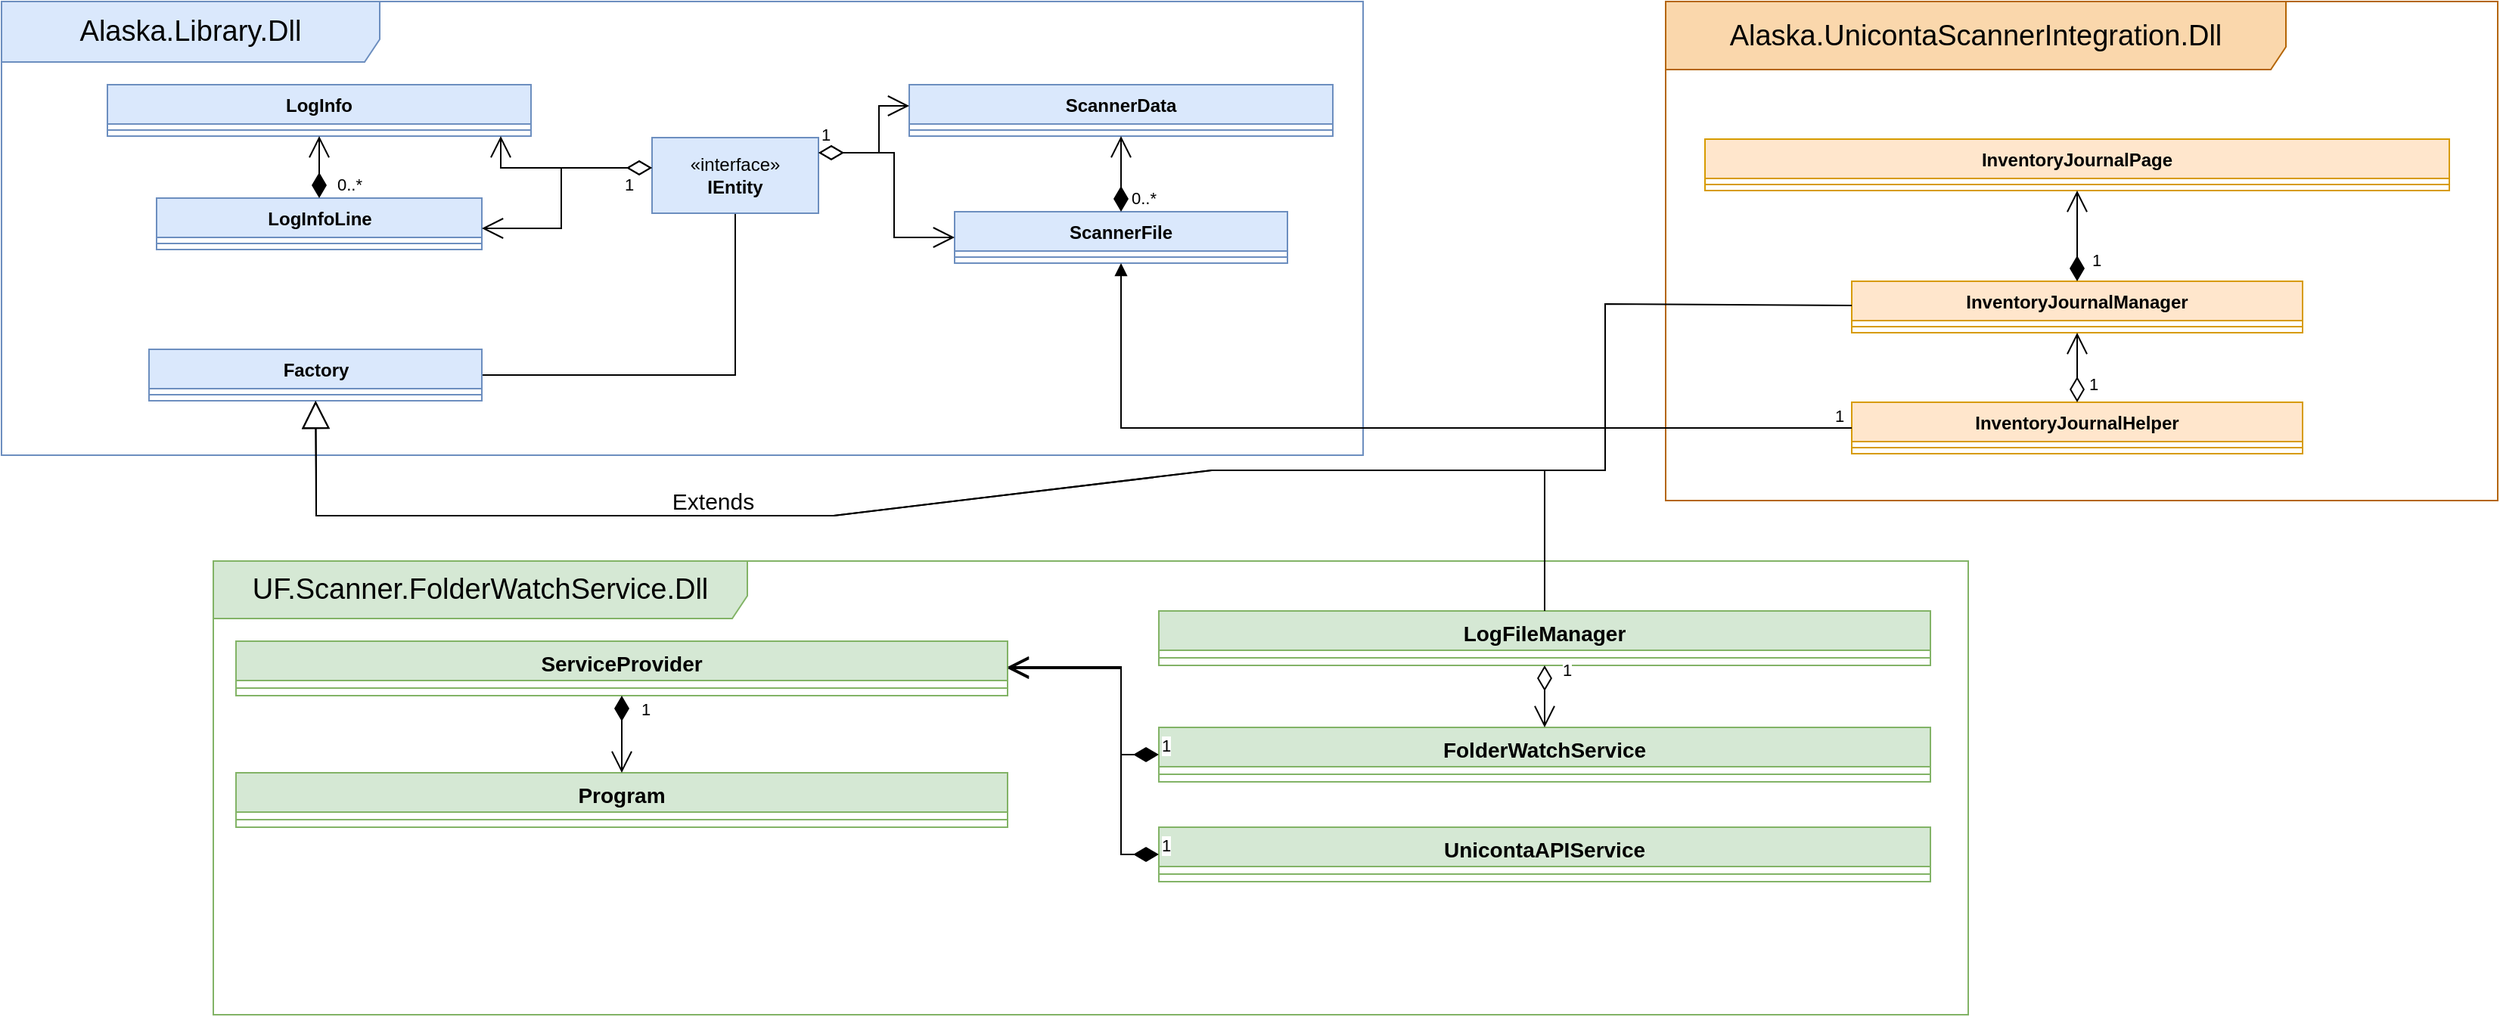<mxfile version="22.1.2" type="device">
  <diagram name="Side-1" id="1HAKwUtCrYbmhukwGBtW">
    <mxGraphModel dx="2795" dy="703" grid="1" gridSize="10" guides="1" tooltips="1" connect="1" arrows="1" fold="1" page="1" pageScale="1" pageWidth="827" pageHeight="1169" math="0" shadow="0">
      <root>
        <mxCell id="0" />
        <mxCell id="1" parent="0" />
        <mxCell id="kops_oNjQdUsd1fo48Lo-5" value="Alaska.Library.Dll" style="shape=umlFrame;whiteSpace=wrap;html=1;pointerEvents=0;width=250;height=40;swimlaneFillColor=default;fontSize=19;fillColor=#dae8fc;strokeColor=#6c8ebf;" vertex="1" parent="1">
          <mxGeometry x="760" y="30" width="900" height="300" as="geometry" />
        </mxCell>
        <mxCell id="kops_oNjQdUsd1fo48Lo-8" value="LogInfo" style="swimlane;fontStyle=1;align=center;verticalAlign=top;childLayout=stackLayout;horizontal=1;startSize=26;horizontalStack=0;resizeParent=1;resizeParentMax=0;resizeLast=0;collapsible=1;marginBottom=0;whiteSpace=wrap;html=1;swimlaneFillColor=default;fillColor=#dae8fc;strokeColor=#6c8ebf;" vertex="1" parent="1">
          <mxGeometry x="830" y="85" width="280" height="34" as="geometry" />
        </mxCell>
        <mxCell id="kops_oNjQdUsd1fo48Lo-14" value="" style="line;strokeWidth=1;fillColor=none;align=left;verticalAlign=middle;spacingTop=-1;spacingLeft=3;spacingRight=3;rotatable=0;labelPosition=right;points=[];portConstraint=eastwest;strokeColor=inherit;" vertex="1" parent="kops_oNjQdUsd1fo48Lo-8">
          <mxGeometry y="26" width="280" height="8" as="geometry" />
        </mxCell>
        <mxCell id="kops_oNjQdUsd1fo48Lo-17" value="LogInfoLine" style="swimlane;fontStyle=1;align=center;verticalAlign=top;childLayout=stackLayout;horizontal=1;startSize=26;horizontalStack=0;resizeParent=1;resizeParentMax=0;resizeLast=0;collapsible=1;marginBottom=0;whiteSpace=wrap;html=1;swimlaneFillColor=default;fillColor=#dae8fc;strokeColor=#6c8ebf;" vertex="1" parent="1">
          <mxGeometry x="862.5" y="160" width="215" height="34" as="geometry" />
        </mxCell>
        <mxCell id="kops_oNjQdUsd1fo48Lo-24" value="" style="line;strokeWidth=1;fillColor=none;align=left;verticalAlign=middle;spacingTop=-1;spacingLeft=3;spacingRight=3;rotatable=0;labelPosition=right;points=[];portConstraint=eastwest;strokeColor=inherit;" vertex="1" parent="kops_oNjQdUsd1fo48Lo-17">
          <mxGeometry y="26" width="215" height="8" as="geometry" />
        </mxCell>
        <mxCell id="kops_oNjQdUsd1fo48Lo-93" style="edgeStyle=orthogonalEdgeStyle;rounded=0;orthogonalLoop=1;jettySize=auto;html=1;endArrow=none;endFill=0;" edge="1" parent="1" source="kops_oNjQdUsd1fo48Lo-26" target="kops_oNjQdUsd1fo48Lo-87">
          <mxGeometry relative="1" as="geometry" />
        </mxCell>
        <mxCell id="kops_oNjQdUsd1fo48Lo-26" value="Factory" style="swimlane;fontStyle=1;align=center;verticalAlign=top;childLayout=stackLayout;horizontal=1;startSize=26;horizontalStack=0;resizeParent=1;resizeParentMax=0;resizeLast=0;collapsible=1;marginBottom=0;whiteSpace=wrap;html=1;fillColor=#dae8fc;strokeColor=#6c8ebf;swimlaneFillColor=default;" vertex="1" parent="1">
          <mxGeometry x="857.5" y="260" width="220" height="34" as="geometry" />
        </mxCell>
        <mxCell id="kops_oNjQdUsd1fo48Lo-27" value="" style="line;strokeWidth=1;fillColor=none;align=left;verticalAlign=middle;spacingTop=-1;spacingLeft=3;spacingRight=3;rotatable=0;labelPosition=right;points=[];portConstraint=eastwest;strokeColor=inherit;" vertex="1" parent="kops_oNjQdUsd1fo48Lo-26">
          <mxGeometry y="26" width="220" height="8" as="geometry" />
        </mxCell>
        <mxCell id="kops_oNjQdUsd1fo48Lo-32" value="ScannerData" style="swimlane;fontStyle=1;align=center;verticalAlign=top;childLayout=stackLayout;horizontal=1;startSize=26;horizontalStack=0;resizeParent=1;resizeParentMax=0;resizeLast=0;collapsible=1;marginBottom=0;whiteSpace=wrap;html=1;swimlaneFillColor=default;fillColor=#dae8fc;strokeColor=#6c8ebf;" vertex="1" parent="1">
          <mxGeometry x="1360" y="85" width="280" height="34" as="geometry" />
        </mxCell>
        <mxCell id="kops_oNjQdUsd1fo48Lo-37" value="" style="line;strokeWidth=1;fillColor=none;align=left;verticalAlign=middle;spacingTop=-1;spacingLeft=3;spacingRight=3;rotatable=0;labelPosition=right;points=[];portConstraint=eastwest;strokeColor=inherit;" vertex="1" parent="kops_oNjQdUsd1fo48Lo-32">
          <mxGeometry y="26" width="280" height="8" as="geometry" />
        </mxCell>
        <mxCell id="kops_oNjQdUsd1fo48Lo-39" value="ScannerFile" style="swimlane;fontStyle=1;align=center;verticalAlign=top;childLayout=stackLayout;horizontal=1;startSize=26;horizontalStack=0;resizeParent=1;resizeParentMax=0;resizeLast=0;collapsible=1;marginBottom=0;whiteSpace=wrap;html=1;fillColor=#dae8fc;strokeColor=#6c8ebf;swimlaneFillColor=default;" vertex="1" parent="1">
          <mxGeometry x="1390" y="169" width="220" height="34" as="geometry" />
        </mxCell>
        <mxCell id="kops_oNjQdUsd1fo48Lo-40" value="" style="line;strokeWidth=1;fillColor=none;align=left;verticalAlign=middle;spacingTop=-1;spacingLeft=3;spacingRight=3;rotatable=0;labelPosition=right;points=[];portConstraint=eastwest;strokeColor=inherit;" vertex="1" parent="kops_oNjQdUsd1fo48Lo-39">
          <mxGeometry y="26" width="220" height="8" as="geometry" />
        </mxCell>
        <mxCell id="kops_oNjQdUsd1fo48Lo-43" value="0..*" style="endArrow=open;html=1;endSize=12;startArrow=diamondThin;startSize=14;startFill=1;edgeStyle=orthogonalEdgeStyle;align=left;verticalAlign=bottom;rounded=0;" edge="1" parent="1" source="kops_oNjQdUsd1fo48Lo-39" target="kops_oNjQdUsd1fo48Lo-32">
          <mxGeometry x="-1" y="-5" relative="1" as="geometry">
            <mxPoint x="1385" y="255" as="sourcePoint" />
            <mxPoint x="1545" y="255" as="targetPoint" />
            <mxPoint as="offset" />
          </mxGeometry>
        </mxCell>
        <mxCell id="kops_oNjQdUsd1fo48Lo-44" value="0..*" style="endArrow=open;html=1;endSize=12;startArrow=diamondThin;startSize=14;startFill=1;edgeStyle=orthogonalEdgeStyle;align=left;verticalAlign=bottom;rounded=0;" edge="1" parent="1" source="kops_oNjQdUsd1fo48Lo-17" target="kops_oNjQdUsd1fo48Lo-8">
          <mxGeometry x="-1" y="-10" relative="1" as="geometry">
            <mxPoint x="1130" y="202" as="sourcePoint" />
            <mxPoint x="1130" y="152" as="targetPoint" />
            <mxPoint as="offset" />
            <Array as="points">
              <mxPoint x="970" y="140" />
              <mxPoint x="970" y="140" />
            </Array>
          </mxGeometry>
        </mxCell>
        <mxCell id="kops_oNjQdUsd1fo48Lo-45" value="UF.Scanner.FolderWatchService.Dll" style="shape=umlFrame;whiteSpace=wrap;html=1;pointerEvents=0;width=353;height=38;swimlaneFillColor=default;fontSize=19;fillColor=#d5e8d4;strokeColor=#82b366;" vertex="1" parent="1">
          <mxGeometry x="900" y="400" width="1160" height="300" as="geometry" />
        </mxCell>
        <mxCell id="kops_oNjQdUsd1fo48Lo-47" value="FolderWatchService" style="swimlane;fontStyle=1;align=center;verticalAlign=top;childLayout=stackLayout;horizontal=1;startSize=26;horizontalStack=0;resizeParent=1;resizeParentMax=0;resizeLast=0;collapsible=1;marginBottom=0;whiteSpace=wrap;html=1;swimlaneFillColor=default;fillColor=#d5e8d4;strokeColor=#82b366;fontSize=14;" vertex="1" parent="1">
          <mxGeometry x="1525" y="510" width="510" height="36" as="geometry" />
        </mxCell>
        <mxCell id="kops_oNjQdUsd1fo48Lo-51" value="" style="line;strokeWidth=1;fillColor=none;align=left;verticalAlign=middle;spacingTop=-1;spacingLeft=3;spacingRight=3;rotatable=0;labelPosition=right;points=[];portConstraint=eastwest;strokeColor=inherit;fontSize=14;" vertex="1" parent="kops_oNjQdUsd1fo48Lo-47">
          <mxGeometry y="26" width="510" height="10" as="geometry" />
        </mxCell>
        <mxCell id="kops_oNjQdUsd1fo48Lo-58" value="LogFileManager" style="swimlane;fontStyle=1;align=center;verticalAlign=top;childLayout=stackLayout;horizontal=1;startSize=26;horizontalStack=0;resizeParent=1;resizeParentMax=0;resizeLast=0;collapsible=1;marginBottom=0;whiteSpace=wrap;html=1;swimlaneFillColor=default;fillColor=#d5e8d4;strokeColor=#82b366;fontSize=14;" vertex="1" parent="1">
          <mxGeometry x="1525" y="433" width="510" height="36" as="geometry" />
        </mxCell>
        <mxCell id="kops_oNjQdUsd1fo48Lo-60" value="" style="line;strokeWidth=1;fillColor=none;align=left;verticalAlign=middle;spacingTop=-1;spacingLeft=3;spacingRight=3;rotatable=0;labelPosition=right;points=[];portConstraint=eastwest;strokeColor=inherit;fontSize=14;" vertex="1" parent="kops_oNjQdUsd1fo48Lo-58">
          <mxGeometry y="26" width="510" height="10" as="geometry" />
        </mxCell>
        <mxCell id="kops_oNjQdUsd1fo48Lo-65" value="ServiceProvider" style="swimlane;fontStyle=1;align=center;verticalAlign=top;childLayout=stackLayout;horizontal=1;startSize=26;horizontalStack=0;resizeParent=1;resizeParentMax=0;resizeLast=0;collapsible=1;marginBottom=0;whiteSpace=wrap;html=1;swimlaneFillColor=default;fillColor=#d5e8d4;strokeColor=#82b366;fontSize=14;" vertex="1" parent="1">
          <mxGeometry x="915" y="453" width="510" height="36" as="geometry" />
        </mxCell>
        <mxCell id="kops_oNjQdUsd1fo48Lo-67" value="" style="line;strokeWidth=1;fillColor=none;align=left;verticalAlign=middle;spacingTop=-1;spacingLeft=3;spacingRight=3;rotatable=0;labelPosition=right;points=[];portConstraint=eastwest;strokeColor=inherit;fontSize=14;" vertex="1" parent="kops_oNjQdUsd1fo48Lo-65">
          <mxGeometry y="26" width="510" height="10" as="geometry" />
        </mxCell>
        <mxCell id="kops_oNjQdUsd1fo48Lo-75" value="Program" style="swimlane;fontStyle=1;align=center;verticalAlign=top;childLayout=stackLayout;horizontal=1;startSize=26;horizontalStack=0;resizeParent=1;resizeParentMax=0;resizeLast=0;collapsible=1;marginBottom=0;whiteSpace=wrap;html=1;swimlaneFillColor=default;fillColor=#d5e8d4;strokeColor=#82b366;fontSize=14;" vertex="1" parent="1">
          <mxGeometry x="915" y="540" width="510" height="36" as="geometry" />
        </mxCell>
        <mxCell id="kops_oNjQdUsd1fo48Lo-76" value="" style="line;strokeWidth=1;fillColor=none;align=left;verticalAlign=middle;spacingTop=-1;spacingLeft=3;spacingRight=3;rotatable=0;labelPosition=right;points=[];portConstraint=eastwest;strokeColor=inherit;fontSize=14;" vertex="1" parent="kops_oNjQdUsd1fo48Lo-75">
          <mxGeometry y="26" width="510" height="10" as="geometry" />
        </mxCell>
        <mxCell id="kops_oNjQdUsd1fo48Lo-79" value="UnicontaAPIService" style="swimlane;fontStyle=1;align=center;verticalAlign=top;childLayout=stackLayout;horizontal=1;startSize=26;horizontalStack=0;resizeParent=1;resizeParentMax=0;resizeLast=0;collapsible=1;marginBottom=0;whiteSpace=wrap;html=1;swimlaneFillColor=default;fillColor=#d5e8d4;strokeColor=#82b366;fontSize=14;" vertex="1" parent="1">
          <mxGeometry x="1525" y="576" width="510" height="36" as="geometry" />
        </mxCell>
        <mxCell id="kops_oNjQdUsd1fo48Lo-80" value="" style="line;strokeWidth=1;fillColor=none;align=left;verticalAlign=middle;spacingTop=-1;spacingLeft=3;spacingRight=3;rotatable=0;labelPosition=right;points=[];portConstraint=eastwest;strokeColor=inherit;fontSize=14;" vertex="1" parent="kops_oNjQdUsd1fo48Lo-79">
          <mxGeometry y="26" width="510" height="10" as="geometry" />
        </mxCell>
        <mxCell id="kops_oNjQdUsd1fo48Lo-81" value="1" style="endArrow=open;html=1;endSize=12;startArrow=diamondThin;startSize=14;startFill=1;edgeStyle=orthogonalEdgeStyle;align=left;verticalAlign=bottom;rounded=0;" edge="1" parent="1" source="kops_oNjQdUsd1fo48Lo-65" target="kops_oNjQdUsd1fo48Lo-75">
          <mxGeometry x="-0.294" y="11" relative="1" as="geometry">
            <mxPoint x="1560" y="650" as="sourcePoint" />
            <mxPoint x="1720" y="650" as="targetPoint" />
            <mxPoint as="offset" />
          </mxGeometry>
        </mxCell>
        <mxCell id="kops_oNjQdUsd1fo48Lo-82" value="1" style="endArrow=open;html=1;endSize=12;startArrow=diamondThin;startSize=14;startFill=0;edgeStyle=orthogonalEdgeStyle;align=left;verticalAlign=bottom;rounded=0;" edge="1" parent="1" source="kops_oNjQdUsd1fo48Lo-58" target="kops_oNjQdUsd1fo48Lo-47">
          <mxGeometry x="-0.408" y="10" relative="1" as="geometry">
            <mxPoint x="1480" y="610" as="sourcePoint" />
            <mxPoint x="1640" y="610" as="targetPoint" />
            <mxPoint as="offset" />
          </mxGeometry>
        </mxCell>
        <mxCell id="kops_oNjQdUsd1fo48Lo-86" value="&lt;font style=&quot;font-size: 15px;&quot;&gt;Extends&lt;/font&gt;" style="endArrow=block;endSize=16;endFill=0;html=1;rounded=0;" edge="1" parent="1" source="kops_oNjQdUsd1fo48Lo-58" target="kops_oNjQdUsd1fo48Lo-26">
          <mxGeometry x="0.312" y="-10" width="160" relative="1" as="geometry">
            <mxPoint x="650" y="290" as="sourcePoint" />
            <mxPoint x="810" y="290" as="targetPoint" />
            <Array as="points">
              <mxPoint x="1780" y="340" />
              <mxPoint x="1560" y="340" />
              <mxPoint x="1310" y="370" />
              <mxPoint x="968" y="370" />
              <mxPoint x="968" y="340" />
            </Array>
            <mxPoint as="offset" />
          </mxGeometry>
        </mxCell>
        <mxCell id="kops_oNjQdUsd1fo48Lo-87" value="«interface»&lt;br&gt;&lt;b&gt;IEntity&lt;/b&gt;" style="html=1;whiteSpace=wrap;fillColor=#dae8fc;strokeColor=#6c8ebf;" vertex="1" parent="1">
          <mxGeometry x="1190" y="120" width="110" height="50" as="geometry" />
        </mxCell>
        <mxCell id="kops_oNjQdUsd1fo48Lo-88" value="1" style="endArrow=open;html=1;endSize=12;startArrow=diamondThin;startSize=14;startFill=0;edgeStyle=orthogonalEdgeStyle;align=left;verticalAlign=bottom;rounded=0;jumpStyle=none;" edge="1" parent="1" source="kops_oNjQdUsd1fo48Lo-87" target="kops_oNjQdUsd1fo48Lo-32">
          <mxGeometry x="-1" y="3" relative="1" as="geometry">
            <mxPoint x="1300" y="127" as="sourcePoint" />
            <mxPoint x="1360" y="99.0" as="targetPoint" />
            <Array as="points">
              <mxPoint x="1340" y="130" />
              <mxPoint x="1340" y="99" />
            </Array>
          </mxGeometry>
        </mxCell>
        <mxCell id="kops_oNjQdUsd1fo48Lo-90" value="1" style="endArrow=open;html=1;endSize=12;startArrow=diamondThin;startSize=14;startFill=0;edgeStyle=orthogonalEdgeStyle;align=left;verticalAlign=bottom;rounded=0;jumpStyle=none;" edge="1" parent="1" source="kops_oNjQdUsd1fo48Lo-87" target="kops_oNjQdUsd1fo48Lo-39">
          <mxGeometry x="-1" y="3" relative="1" as="geometry">
            <mxPoint x="1310" y="137" as="sourcePoint" />
            <mxPoint x="1370" y="109" as="targetPoint" />
            <Array as="points">
              <mxPoint x="1350" y="130" />
              <mxPoint x="1350" y="186" />
            </Array>
          </mxGeometry>
        </mxCell>
        <mxCell id="kops_oNjQdUsd1fo48Lo-91" value="" style="endArrow=open;html=1;endSize=12;startArrow=diamondThin;startSize=14;startFill=0;edgeStyle=orthogonalEdgeStyle;align=left;verticalAlign=bottom;rounded=0;jumpStyle=none;" edge="1" parent="1" source="kops_oNjQdUsd1fo48Lo-87" target="kops_oNjQdUsd1fo48Lo-17">
          <mxGeometry x="-0.738" y="20" relative="1" as="geometry">
            <mxPoint x="1310" y="140" as="sourcePoint" />
            <mxPoint x="1400" y="196" as="targetPoint" />
            <Array as="points">
              <mxPoint x="1130" y="140" />
              <mxPoint x="1130" y="180" />
            </Array>
            <mxPoint as="offset" />
          </mxGeometry>
        </mxCell>
        <mxCell id="kops_oNjQdUsd1fo48Lo-92" value="1" style="endArrow=open;html=1;endSize=12;startArrow=diamondThin;startSize=14;startFill=0;edgeStyle=orthogonalEdgeStyle;align=left;verticalAlign=bottom;rounded=0;jumpStyle=none;" edge="1" parent="1" source="kops_oNjQdUsd1fo48Lo-87" target="kops_oNjQdUsd1fo48Lo-8">
          <mxGeometry x="-0.669" y="20" relative="1" as="geometry">
            <mxPoint x="1200" y="150" as="sourcePoint" />
            <mxPoint x="1088" y="190" as="targetPoint" />
            <Array as="points">
              <mxPoint x="1090" y="140" />
            </Array>
            <mxPoint as="offset" />
          </mxGeometry>
        </mxCell>
        <mxCell id="kops_oNjQdUsd1fo48Lo-94" value="Alaska.UnicontaScannerIntegration.Dll" style="shape=umlFrame;whiteSpace=wrap;html=1;pointerEvents=0;width=410;height=45;swimlaneFillColor=default;fontSize=19;fillColor=#fad7ac;strokeColor=#b46504;" vertex="1" parent="1">
          <mxGeometry x="1860" y="30" width="550" height="330" as="geometry" />
        </mxCell>
        <mxCell id="kops_oNjQdUsd1fo48Lo-95" value="InventoryJournalPage" style="swimlane;fontStyle=1;align=center;verticalAlign=top;childLayout=stackLayout;horizontal=1;startSize=26;horizontalStack=0;resizeParent=1;resizeParentMax=0;resizeLast=0;collapsible=1;marginBottom=0;whiteSpace=wrap;html=1;fillColor=#ffe6cc;strokeColor=#d79b00;swimlaneFillColor=default;" vertex="1" parent="1">
          <mxGeometry x="1886" y="121" width="492" height="34" as="geometry" />
        </mxCell>
        <mxCell id="kops_oNjQdUsd1fo48Lo-97" value="" style="line;strokeWidth=1;fillColor=none;align=left;verticalAlign=middle;spacingTop=-1;spacingLeft=3;spacingRight=3;rotatable=0;labelPosition=right;points=[];portConstraint=eastwest;strokeColor=inherit;" vertex="1" parent="kops_oNjQdUsd1fo48Lo-95">
          <mxGeometry y="26" width="492" height="8" as="geometry" />
        </mxCell>
        <mxCell id="kops_oNjQdUsd1fo48Lo-109" value="InventoryJournalManager" style="swimlane;fontStyle=1;align=center;verticalAlign=top;childLayout=stackLayout;horizontal=1;startSize=26;horizontalStack=0;resizeParent=1;resizeParentMax=0;resizeLast=0;collapsible=1;marginBottom=0;whiteSpace=wrap;html=1;strokeColor=#d79b00;fontFamily=Helvetica;fontSize=12;fillColor=#ffe6cc;swimlaneFillColor=default;" vertex="1" parent="1">
          <mxGeometry x="1983" y="215" width="298" height="34" as="geometry" />
        </mxCell>
        <mxCell id="kops_oNjQdUsd1fo48Lo-111" value="" style="line;strokeWidth=1;fillColor=none;align=left;verticalAlign=middle;spacingTop=-1;spacingLeft=3;spacingRight=3;rotatable=0;labelPosition=right;points=[];portConstraint=eastwest;strokeColor=inherit;fontFamily=Helvetica;fontSize=12;fontColor=default;html=1;" vertex="1" parent="kops_oNjQdUsd1fo48Lo-109">
          <mxGeometry y="26" width="298" height="8" as="geometry" />
        </mxCell>
        <mxCell id="kops_oNjQdUsd1fo48Lo-113" value="InventoryJournalHelper" style="swimlane;fontStyle=1;align=center;verticalAlign=top;childLayout=stackLayout;horizontal=1;startSize=26;horizontalStack=0;resizeParent=1;resizeParentMax=0;resizeLast=0;collapsible=1;marginBottom=0;whiteSpace=wrap;html=1;strokeColor=#d79b00;fontFamily=Helvetica;fontSize=12;fillColor=#ffe6cc;swimlaneFillColor=default;" vertex="1" parent="1">
          <mxGeometry x="1983" y="295" width="298" height="34" as="geometry" />
        </mxCell>
        <mxCell id="kops_oNjQdUsd1fo48Lo-115" value="" style="line;strokeWidth=1;fillColor=none;align=left;verticalAlign=middle;spacingTop=-1;spacingLeft=3;spacingRight=3;rotatable=0;labelPosition=right;points=[];portConstraint=eastwest;strokeColor=inherit;fontFamily=Helvetica;fontSize=12;fontColor=default;html=1;" vertex="1" parent="kops_oNjQdUsd1fo48Lo-113">
          <mxGeometry y="26" width="298" height="8" as="geometry" />
        </mxCell>
        <mxCell id="kops_oNjQdUsd1fo48Lo-117" value="1" style="endArrow=open;html=1;endSize=12;startArrow=diamondThin;startSize=14;startFill=0;edgeStyle=orthogonalEdgeStyle;align=left;verticalAlign=bottom;rounded=0;" edge="1" parent="1" source="kops_oNjQdUsd1fo48Lo-113" target="kops_oNjQdUsd1fo48Lo-109">
          <mxGeometry x="-0.87" y="-6" relative="1" as="geometry">
            <mxPoint x="1960" y="200" as="sourcePoint" />
            <mxPoint x="2120" y="200" as="targetPoint" />
            <mxPoint as="offset" />
          </mxGeometry>
        </mxCell>
        <mxCell id="kops_oNjQdUsd1fo48Lo-120" value="" style="endArrow=block;endFill=1;html=1;edgeStyle=orthogonalEdgeStyle;align=left;verticalAlign=top;rounded=0;" edge="1" parent="1" source="kops_oNjQdUsd1fo48Lo-113" target="kops_oNjQdUsd1fo48Lo-39">
          <mxGeometry x="-1" relative="1" as="geometry">
            <mxPoint x="1310" y="240" as="sourcePoint" />
            <mxPoint x="1470" y="240" as="targetPoint" />
          </mxGeometry>
        </mxCell>
        <mxCell id="kops_oNjQdUsd1fo48Lo-121" value="1" style="edgeLabel;resizable=0;html=1;align=left;verticalAlign=bottom;" connectable="0" vertex="1" parent="kops_oNjQdUsd1fo48Lo-120">
          <mxGeometry x="-1" relative="1" as="geometry">
            <mxPoint x="-13" as="offset" />
          </mxGeometry>
        </mxCell>
        <mxCell id="kops_oNjQdUsd1fo48Lo-122" value="" style="endArrow=block;endSize=16;endFill=0;html=1;rounded=0;" edge="1" parent="1" source="kops_oNjQdUsd1fo48Lo-109" target="kops_oNjQdUsd1fo48Lo-26">
          <mxGeometry width="160" relative="1" as="geometry">
            <mxPoint x="1560" y="300" as="sourcePoint" />
            <mxPoint x="1720" y="300" as="targetPoint" />
            <Array as="points">
              <mxPoint x="1820" y="230" />
              <mxPoint x="1820" y="340" />
              <mxPoint x="1560" y="340" />
              <mxPoint x="1310" y="370" />
              <mxPoint x="1140" y="370" />
              <mxPoint x="968" y="370" />
            </Array>
          </mxGeometry>
        </mxCell>
        <mxCell id="kops_oNjQdUsd1fo48Lo-126" value="1" style="endArrow=open;html=1;endSize=12;startArrow=diamondThin;startSize=14;startFill=1;edgeStyle=orthogonalEdgeStyle;align=left;verticalAlign=bottom;rounded=0;" edge="1" parent="1" source="kops_oNjQdUsd1fo48Lo-47" target="kops_oNjQdUsd1fo48Lo-65">
          <mxGeometry x="-1" y="3" relative="1" as="geometry">
            <mxPoint x="1420" y="370" as="sourcePoint" />
            <mxPoint x="1580" y="370" as="targetPoint" />
            <Array as="points">
              <mxPoint x="1500" y="528" />
              <mxPoint x="1500" y="471" />
            </Array>
          </mxGeometry>
        </mxCell>
        <mxCell id="kops_oNjQdUsd1fo48Lo-127" value="1" style="endArrow=open;html=1;endSize=12;startArrow=diamondThin;startSize=14;startFill=1;edgeStyle=orthogonalEdgeStyle;align=left;verticalAlign=bottom;rounded=0;" edge="1" parent="1" source="kops_oNjQdUsd1fo48Lo-79" target="kops_oNjQdUsd1fo48Lo-65">
          <mxGeometry x="-1" y="3" relative="1" as="geometry">
            <mxPoint x="1420" y="370" as="sourcePoint" />
            <mxPoint x="1580" y="370" as="targetPoint" />
            <Array as="points">
              <mxPoint x="1500" y="594" />
              <mxPoint x="1500" y="470" />
            </Array>
          </mxGeometry>
        </mxCell>
        <mxCell id="kops_oNjQdUsd1fo48Lo-128" value="1" style="endArrow=open;html=1;endSize=12;startArrow=diamondThin;startSize=14;startFill=1;edgeStyle=orthogonalEdgeStyle;align=left;verticalAlign=bottom;rounded=0;" edge="1" parent="1" source="kops_oNjQdUsd1fo48Lo-109" target="kops_oNjQdUsd1fo48Lo-95">
          <mxGeometry x="-0.833" y="-8" relative="1" as="geometry">
            <mxPoint x="1420" y="290" as="sourcePoint" />
            <mxPoint x="1580" y="290" as="targetPoint" />
            <mxPoint as="offset" />
          </mxGeometry>
        </mxCell>
      </root>
    </mxGraphModel>
  </diagram>
</mxfile>
